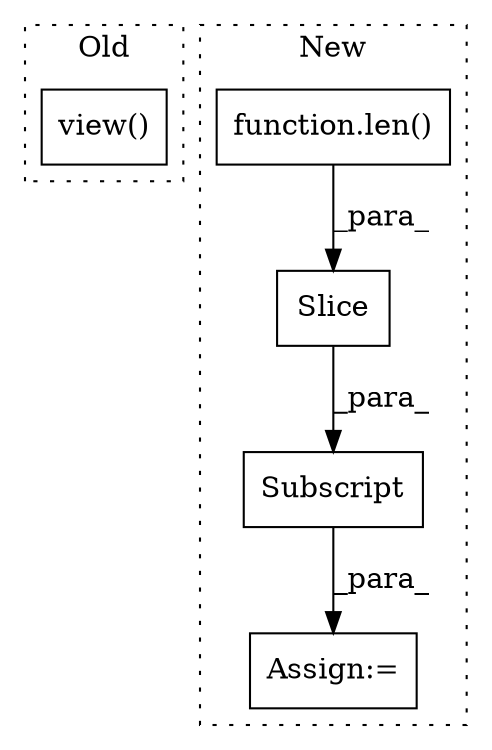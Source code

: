 digraph G {
subgraph cluster0 {
1 [label="view()" a="75" s="3803,3895" l="69,1" shape="box"];
label = "Old";
style="dotted";
}
subgraph cluster1 {
2 [label="Slice" a="80" s="4004" l="22" shape="box"];
3 [label="Subscript" a="63" s="3987,0" l="40,0" shape="box"];
4 [label="function.len()" a="75" s="4005,4025" l="4,1" shape="box"];
5 [label="Assign:=" a="68" s="3984" l="3" shape="box"];
label = "New";
style="dotted";
}
2 -> 3 [label="_para_"];
3 -> 5 [label="_para_"];
4 -> 2 [label="_para_"];
}